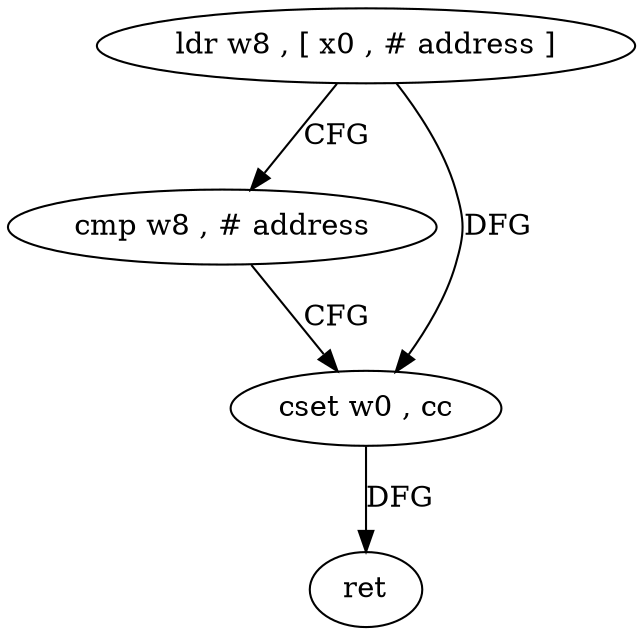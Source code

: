digraph "func" {
"4227784" [label = "ldr w8 , [ x0 , # address ]" ]
"4227788" [label = "cmp w8 , # address" ]
"4227792" [label = "cset w0 , cc" ]
"4227796" [label = "ret" ]
"4227784" -> "4227788" [ label = "CFG" ]
"4227784" -> "4227792" [ label = "DFG" ]
"4227788" -> "4227792" [ label = "CFG" ]
"4227792" -> "4227796" [ label = "DFG" ]
}
